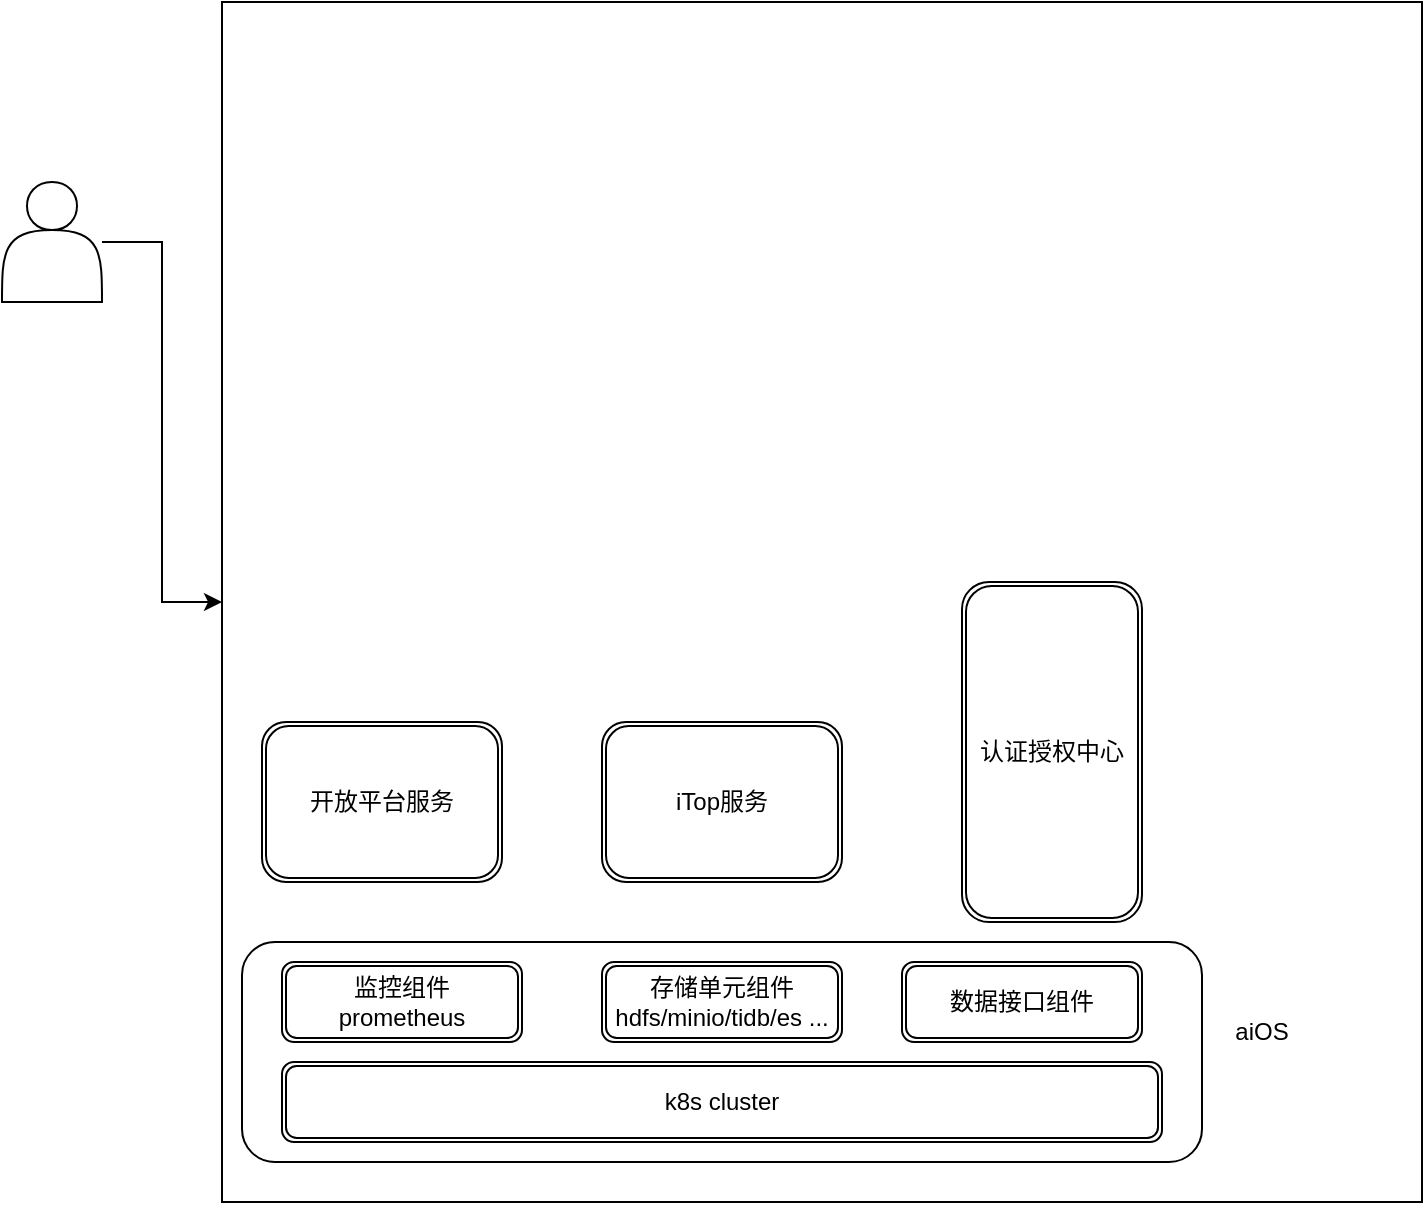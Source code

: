 <mxfile version="14.0.0" type="github">
  <diagram id="kdde09D2nnx4coVuQpx-" name="第 1 页">
    <mxGraphModel dx="1038" dy="548" grid="1" gridSize="10" guides="1" tooltips="1" connect="1" arrows="1" fold="1" page="1" pageScale="1" pageWidth="827" pageHeight="1169" math="0" shadow="0">
      <root>
        <mxCell id="0" />
        <mxCell id="1" parent="0" />
        <mxCell id="gJM25PYip7lrtwRQAck6-2" value="" style="whiteSpace=wrap;html=1;aspect=fixed;" vertex="1" parent="1">
          <mxGeometry x="170" y="50" width="600" height="600" as="geometry" />
        </mxCell>
        <mxCell id="gJM25PYip7lrtwRQAck6-11" value="" style="rounded=1;whiteSpace=wrap;html=1;" vertex="1" parent="1">
          <mxGeometry x="180" y="520" width="480" height="110" as="geometry" />
        </mxCell>
        <mxCell id="gJM25PYip7lrtwRQAck6-14" style="edgeStyle=orthogonalEdgeStyle;rounded=0;orthogonalLoop=1;jettySize=auto;html=1;" edge="1" parent="1" source="HxBF0iYT7sKtN1toAZas-1" target="gJM25PYip7lrtwRQAck6-2">
          <mxGeometry relative="1" as="geometry" />
        </mxCell>
        <mxCell id="HxBF0iYT7sKtN1toAZas-1" value="" style="shape=actor;whiteSpace=wrap;html=1;" parent="1" vertex="1">
          <mxGeometry x="60" y="140" width="50" height="60" as="geometry" />
        </mxCell>
        <mxCell id="HxBF0iYT7sKtN1toAZas-4" value="开放平台服务" style="shape=ext;double=1;rounded=1;whiteSpace=wrap;html=1;" parent="1" vertex="1">
          <mxGeometry x="190" y="410" width="120" height="80" as="geometry" />
        </mxCell>
        <mxCell id="HxBF0iYT7sKtN1toAZas-5" value="iTop服务" style="shape=ext;double=1;rounded=1;whiteSpace=wrap;html=1;" parent="1" vertex="1">
          <mxGeometry x="360" y="410" width="120" height="80" as="geometry" />
        </mxCell>
        <mxCell id="HxBF0iYT7sKtN1toAZas-6" value="k8s cluster" style="shape=ext;double=1;rounded=1;whiteSpace=wrap;html=1;" parent="1" vertex="1">
          <mxGeometry x="200" y="580" width="440" height="40" as="geometry" />
        </mxCell>
        <mxCell id="HxBF0iYT7sKtN1toAZas-7" value="认证授权中心" style="shape=ext;double=1;rounded=1;whiteSpace=wrap;html=1;" parent="1" vertex="1">
          <mxGeometry x="540" y="340" width="90" height="170" as="geometry" />
        </mxCell>
        <mxCell id="gJM25PYip7lrtwRQAck6-3" value="aiOS" style="text;html=1;strokeColor=none;fillColor=none;align=center;verticalAlign=middle;whiteSpace=wrap;rounded=0;" vertex="1" parent="1">
          <mxGeometry x="670" y="550" width="40" height="30" as="geometry" />
        </mxCell>
        <mxCell id="gJM25PYip7lrtwRQAck6-7" value="监控组件 prometheus" style="shape=ext;double=1;rounded=1;whiteSpace=wrap;html=1;" vertex="1" parent="1">
          <mxGeometry x="200" y="530" width="120" height="40" as="geometry" />
        </mxCell>
        <mxCell id="gJM25PYip7lrtwRQAck6-8" value="存储单元组件 &lt;br&gt;hdfs/minio/tidb/es ..." style="shape=ext;double=1;rounded=1;whiteSpace=wrap;html=1;" vertex="1" parent="1">
          <mxGeometry x="360" y="530" width="120" height="40" as="geometry" />
        </mxCell>
        <mxCell id="gJM25PYip7lrtwRQAck6-10" value="数据接口组件" style="shape=ext;double=1;rounded=1;whiteSpace=wrap;html=1;" vertex="1" parent="1">
          <mxGeometry x="510" y="530" width="120" height="40" as="geometry" />
        </mxCell>
      </root>
    </mxGraphModel>
  </diagram>
</mxfile>
